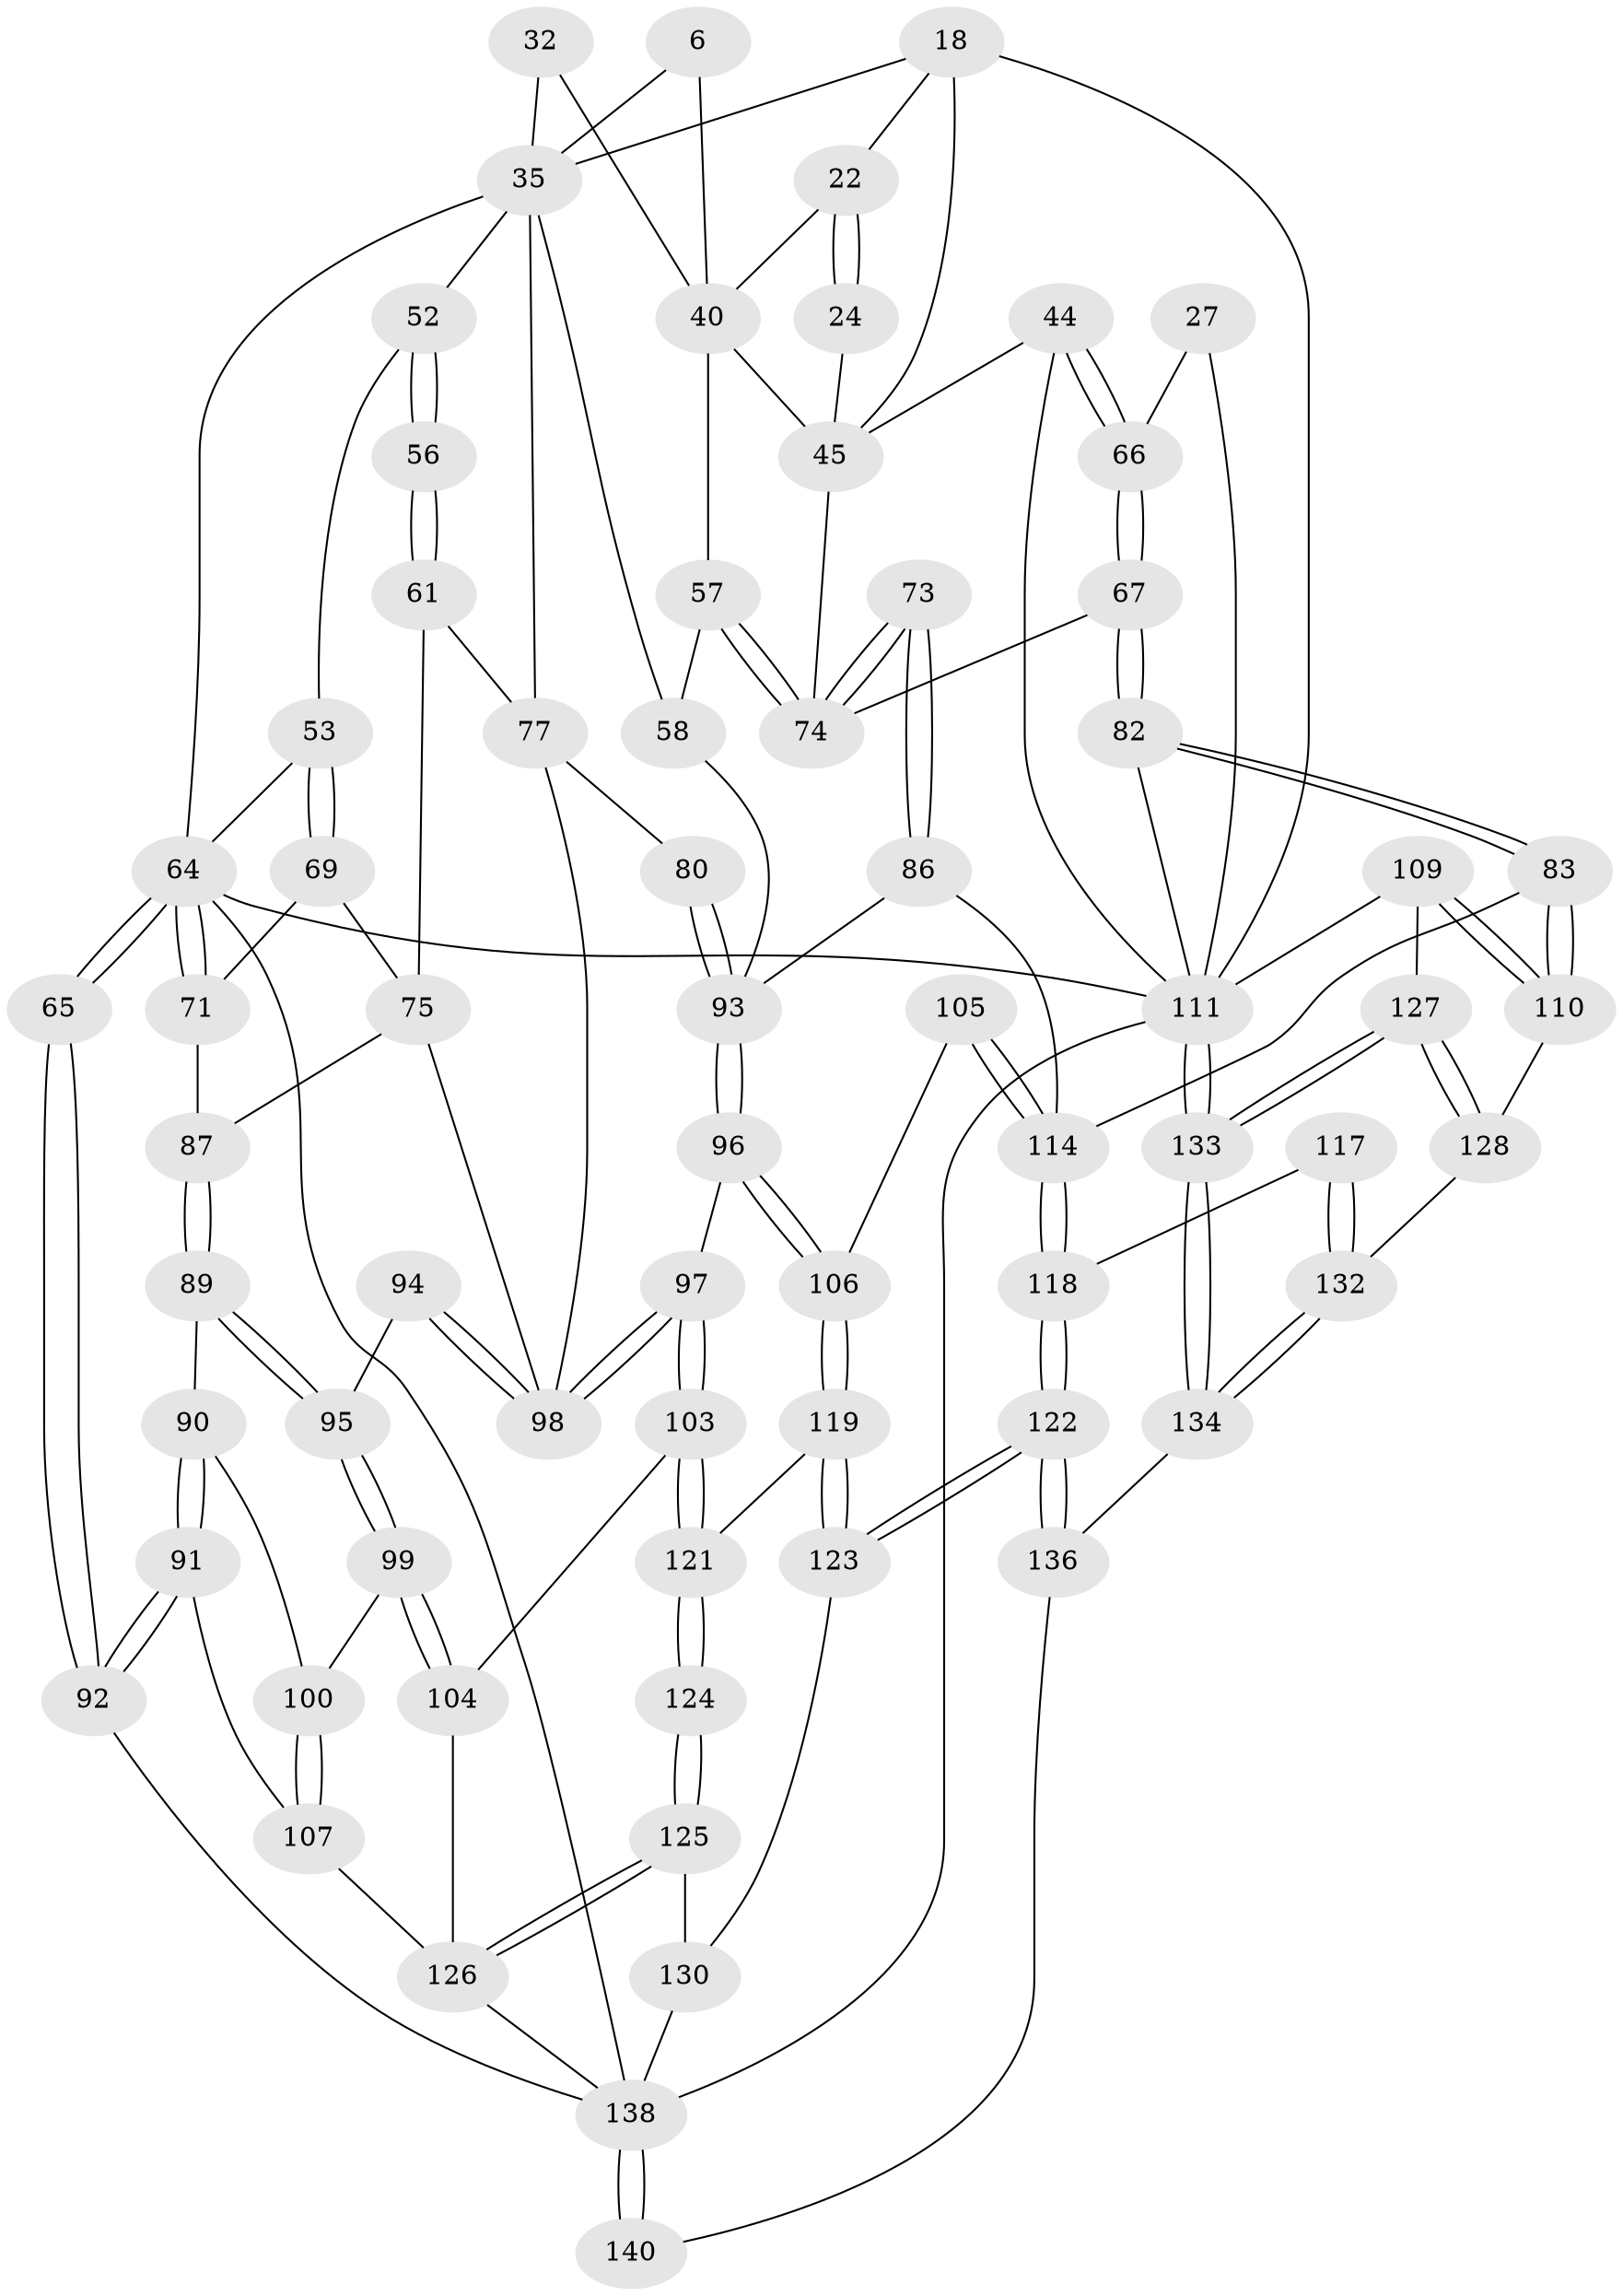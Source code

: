 // original degree distribution, {3: 0.02142857142857143, 5: 0.5642857142857143, 4: 0.20714285714285716, 6: 0.20714285714285716}
// Generated by graph-tools (version 1.1) at 2025/00/03/09/25 05:00:30]
// undirected, 70 vertices, 159 edges
graph export_dot {
graph [start="1"]
  node [color=gray90,style=filled];
  6 [pos="+0.5411526998208435+0"];
  18 [pos="+0.8326738401529034+0.07788681975663059",super="+8"];
  22 [pos="+0.65710801707144+0.13900598100033865",super="+10+9"];
  24 [pos="+0.7361667498620429+0.13755575898557582"];
  27 [pos="+1+0.30249585930133016",super="+26"];
  32 [pos="+0.5103687208053996+0.13569429811278366",super="+20"];
  35 [pos="+0.3774547842558825+0.17014163854095435",super="+34+33+31+28"];
  40 [pos="+0.5336934603637993+0.16252498202653975",super="+39+38"];
  44 [pos="+0.9151792603784261+0.22569566549148684"];
  45 [pos="+0.8259213249992707+0.23990227477618686",super="+43"];
  52 [pos="+0.2082953064739171+0.29731573862713734",super="+41"];
  53 [pos="+0.1846386204806512+0.3116104892904933"];
  56 [pos="+0.29134025294301436+0.30381049786368564"];
  57 [pos="+0.5586231072203317+0.3588365524220439",super="+55"];
  58 [pos="+0.5177372806498005+0.37288634618708777",super="+47"];
  61 [pos="+0.32485297738226215+0.34908748030299214"];
  64 [pos="+0+0.3209194187843",super="+54+29+15+14"];
  65 [pos="+0+0.31589926614469266"];
  66 [pos="+0.9398966503159226+0.23763691284361493"];
  67 [pos="+0.8287525237728676+0.40855376844965796"];
  69 [pos="+0.17849623775901582+0.3397212719473821"];
  71 [pos="+0.04572906992944475+0.3874966310055368",super="+70"];
  73 [pos="+0.6667564209272112+0.4869486627906111"];
  74 [pos="+0.6486382666032809+0.4638063581592432",super="+50+49+68"];
  75 [pos="+0.23077545910776248+0.46599180876345603",super="+72"];
  77 [pos="+0.33791769992694304+0.5125529947992232",super="+60+59"];
  80 [pos="+0.35209094161742716+0.5135854042313087",super="+63"];
  82 [pos="+0.8780259923235492+0.5265210796358842"];
  83 [pos="+0.8169081402003411+0.5945102837152468"];
  86 [pos="+0.6833380221541125+0.5336509439286058"];
  87 [pos="+0.07192313126733815+0.4289227775582892",super="+76"];
  89 [pos="+0.08604349567150527+0.5243374227329317"];
  90 [pos="+0.08568941592055168+0.5246866314211267"];
  91 [pos="+0+0.6137030257024534"];
  92 [pos="+0+0.6314804159117628"];
  93 [pos="+0.4534193206948153+0.5975423666898515",super="+88+62"];
  94 [pos="+0.21260350010479773+0.5160136667667727"];
  95 [pos="+0.19065395559838372+0.5351060875328997"];
  96 [pos="+0.46467686516648743+0.6561171233558165"];
  97 [pos="+0.3082779153001677+0.6885594007674569"];
  98 [pos="+0.3017298357751315+0.6498812402679421",super="+78+79"];
  99 [pos="+0.17677427080881453+0.6448650184363592"];
  100 [pos="+0.13392945156203367+0.638348129357559"];
  103 [pos="+0.30309196812824485+0.6925867677311128"];
  104 [pos="+0.218064816894857+0.7124850191747398"];
  105 [pos="+0.5156587126875918+0.6732130906225875"];
  106 [pos="+0.4864424044236926+0.6730246402021751"];
  107 [pos="+0.030229503977433923+0.6406585803642773"];
  109 [pos="+0.9754765555134618+0.7759335343039913"];
  110 [pos="+0.899477812411869+0.7109483341613275"];
  111 [pos="+1+1",super="+108+17"];
  114 [pos="+0.680839398110106+0.8160741293564001",super="+84+85"];
  117 [pos="+0.6997942802122917+0.830717316293436"];
  118 [pos="+0.6812696259952825+0.819810560761519"];
  119 [pos="+0.46346927148629735+0.7987055629723985"];
  121 [pos="+0.33359183674782106+0.782463303839029",super="+120"];
  122 [pos="+0.571280022658923+0.9325969350630927"];
  123 [pos="+0.4716394236913201+0.8603199496820343"];
  124 [pos="+0.32515240279714247+0.8459684799258312"];
  125 [pos="+0.31425383034987714+0.8817930299148689"];
  126 [pos="+0.22621459656541487+0.9143419102364134",super="+112+113"];
  127 [pos="+0.9150367506882842+0.8602259300829053"];
  128 [pos="+0.9034940108351699+0.8611576403910614",super="+115"];
  130 [pos="+0.3950542696715294+0.8990141404901284"];
  132 [pos="+0.8173100214511537+1",super="+131+116"];
  133 [pos="+0.9361977631953848+1"];
  134 [pos="+0.8468162858988771+1"];
  136 [pos="+0.5732632710153952+0.9948706442178611",super="+135"];
  138 [pos="+0.2550556068668671+1",super="+129+101+137"];
  140 [pos="+0.4371648915870188+1",super="+139"];
  6 -- 35;
  6 -- 40;
  18 -- 111 [weight=2];
  18 -- 35;
  18 -- 22;
  18 -- 45;
  22 -- 24 [weight=2];
  22 -- 24;
  22 -- 40 [weight=2];
  24 -- 45;
  27 -- 66;
  27 -- 111 [weight=3];
  32 -- 40 [weight=2];
  32 -- 35 [weight=2];
  35 -- 77;
  35 -- 64 [weight=2];
  35 -- 52 [weight=3];
  35 -- 58;
  40 -- 57 [weight=2];
  40 -- 45;
  44 -- 45;
  44 -- 66;
  44 -- 66;
  44 -- 111;
  45 -- 74 [weight=2];
  52 -- 53;
  52 -- 56 [weight=2];
  52 -- 56;
  53 -- 69;
  53 -- 69;
  53 -- 64;
  56 -- 61;
  56 -- 61;
  57 -- 58 [weight=2];
  57 -- 74 [weight=2];
  57 -- 74;
  58 -- 93;
  61 -- 77;
  61 -- 75;
  64 -- 65 [weight=2];
  64 -- 65;
  64 -- 71;
  64 -- 71;
  64 -- 111;
  64 -- 138;
  65 -- 92;
  65 -- 92;
  66 -- 67;
  66 -- 67;
  67 -- 82;
  67 -- 82;
  67 -- 74;
  69 -- 71;
  69 -- 75;
  71 -- 87 [weight=2];
  73 -- 74 [weight=2];
  73 -- 74;
  73 -- 86;
  73 -- 86;
  75 -- 98;
  75 -- 87;
  77 -- 80 [weight=2];
  77 -- 98;
  80 -- 93 [weight=2];
  80 -- 93;
  82 -- 83;
  82 -- 83;
  82 -- 111;
  83 -- 110;
  83 -- 110;
  83 -- 114;
  86 -- 114;
  86 -- 93;
  87 -- 89;
  87 -- 89;
  89 -- 90;
  89 -- 95;
  89 -- 95;
  90 -- 91;
  90 -- 91;
  90 -- 100;
  91 -- 92;
  91 -- 92;
  91 -- 107;
  92 -- 138;
  93 -- 96;
  93 -- 96;
  94 -- 95;
  94 -- 98 [weight=2];
  94 -- 98;
  95 -- 99;
  95 -- 99;
  96 -- 97;
  96 -- 106;
  96 -- 106;
  97 -- 98;
  97 -- 98;
  97 -- 103;
  97 -- 103;
  99 -- 100;
  99 -- 104;
  99 -- 104;
  100 -- 107;
  100 -- 107;
  103 -- 104;
  103 -- 121;
  103 -- 121;
  104 -- 126;
  105 -- 106;
  105 -- 114 [weight=2];
  105 -- 114;
  106 -- 119;
  106 -- 119;
  107 -- 126;
  109 -- 110;
  109 -- 110;
  109 -- 127;
  109 -- 111;
  110 -- 128;
  111 -- 133;
  111 -- 133;
  111 -- 138;
  114 -- 118;
  114 -- 118;
  117 -- 118;
  117 -- 132 [weight=2];
  117 -- 132;
  118 -- 122;
  118 -- 122;
  119 -- 123;
  119 -- 123;
  119 -- 121;
  121 -- 124 [weight=2];
  121 -- 124;
  122 -- 123;
  122 -- 123;
  122 -- 136;
  122 -- 136;
  123 -- 130;
  124 -- 125;
  124 -- 125;
  125 -- 126;
  125 -- 126;
  125 -- 130;
  126 -- 138 [weight=2];
  127 -- 128;
  127 -- 128;
  127 -- 133;
  127 -- 133;
  128 -- 132 [weight=2];
  130 -- 138;
  132 -- 134;
  132 -- 134;
  133 -- 134;
  133 -- 134;
  134 -- 136;
  136 -- 140 [weight=2];
  138 -- 140 [weight=2];
  138 -- 140;
}
